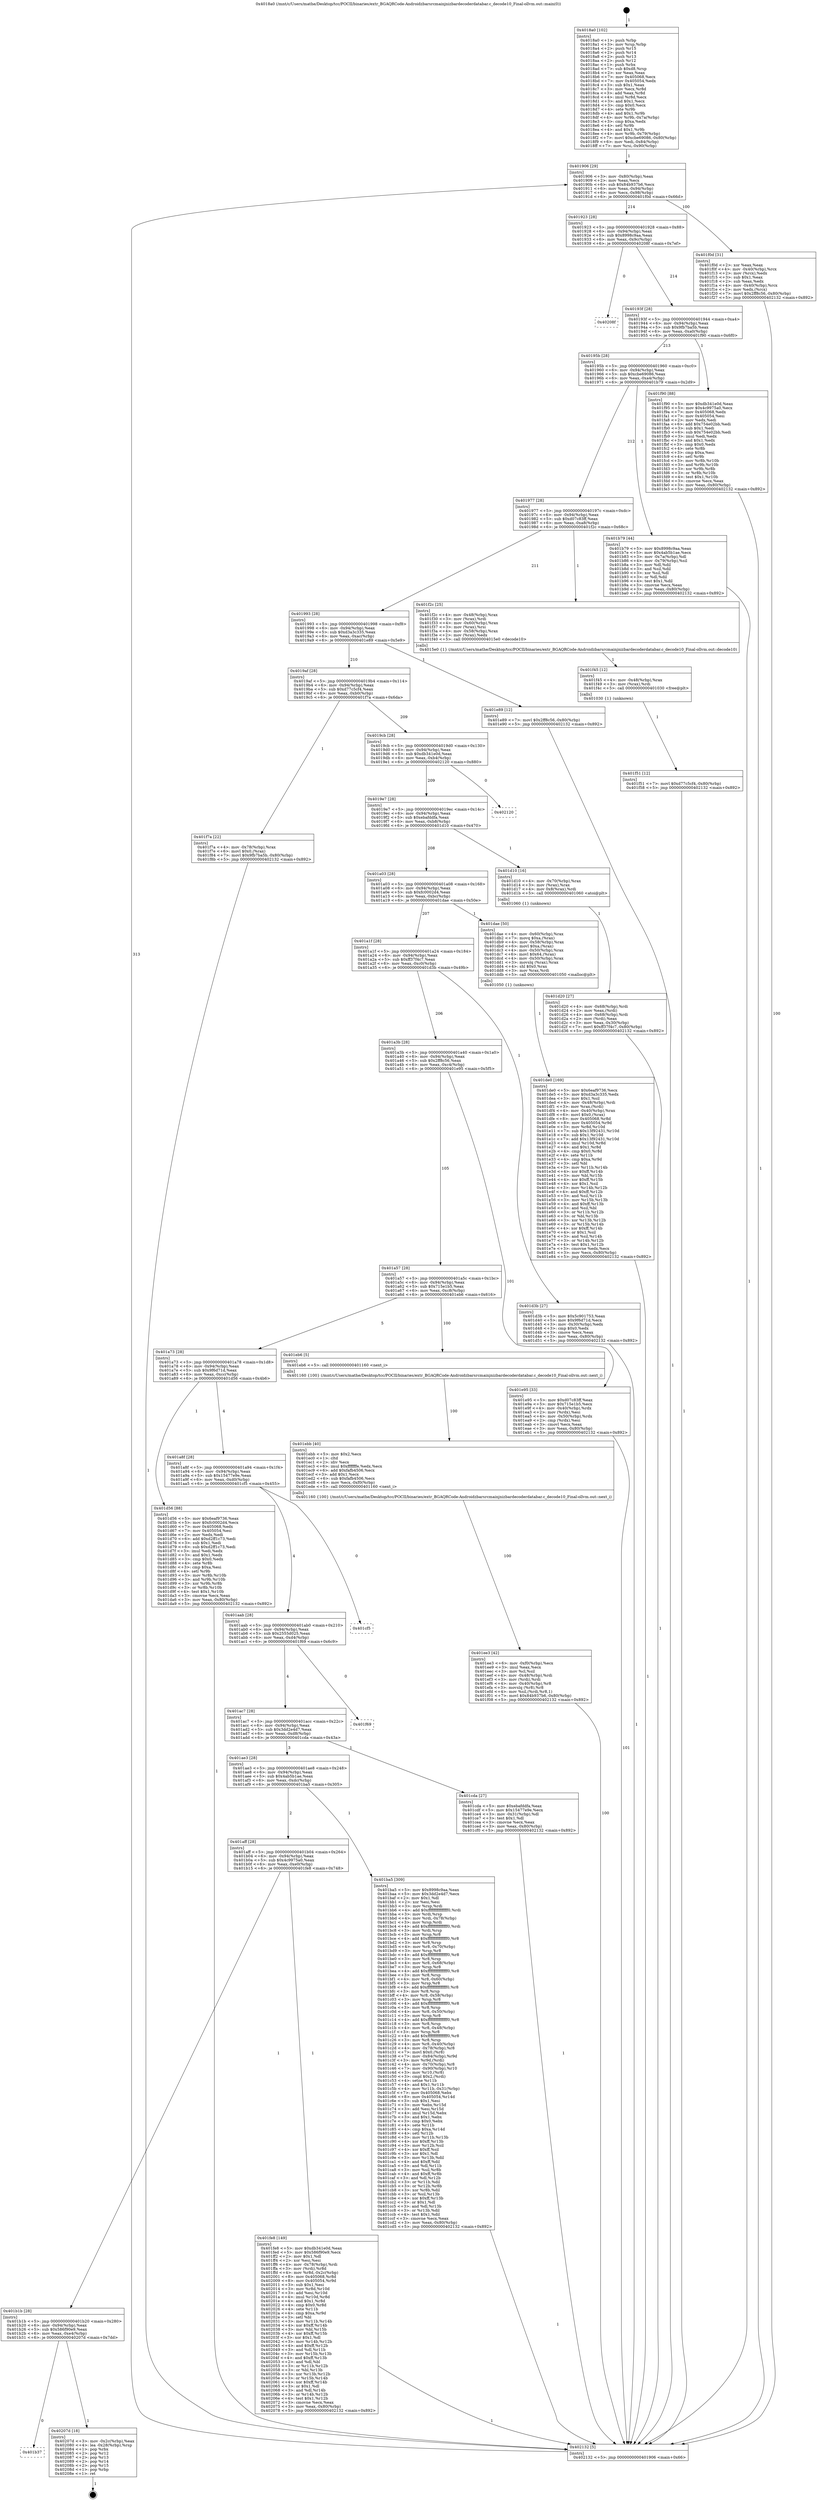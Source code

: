 digraph "0x4018a0" {
  label = "0x4018a0 (/mnt/c/Users/mathe/Desktop/tcc/POCII/binaries/extr_BGAQRCode-Androidzbarsrcmainjnizbardecoderdatabar.c_decode10_Final-ollvm.out::main(0))"
  labelloc = "t"
  node[shape=record]

  Entry [label="",width=0.3,height=0.3,shape=circle,fillcolor=black,style=filled]
  "0x401906" [label="{
     0x401906 [29]\l
     | [instrs]\l
     &nbsp;&nbsp;0x401906 \<+3\>: mov -0x80(%rbp),%eax\l
     &nbsp;&nbsp;0x401909 \<+2\>: mov %eax,%ecx\l
     &nbsp;&nbsp;0x40190b \<+6\>: sub $0x84b937b6,%ecx\l
     &nbsp;&nbsp;0x401911 \<+6\>: mov %eax,-0x94(%rbp)\l
     &nbsp;&nbsp;0x401917 \<+6\>: mov %ecx,-0x98(%rbp)\l
     &nbsp;&nbsp;0x40191d \<+6\>: je 0000000000401f0d \<main+0x66d\>\l
  }"]
  "0x401f0d" [label="{
     0x401f0d [31]\l
     | [instrs]\l
     &nbsp;&nbsp;0x401f0d \<+2\>: xor %eax,%eax\l
     &nbsp;&nbsp;0x401f0f \<+4\>: mov -0x40(%rbp),%rcx\l
     &nbsp;&nbsp;0x401f13 \<+2\>: mov (%rcx),%edx\l
     &nbsp;&nbsp;0x401f15 \<+3\>: sub $0x1,%eax\l
     &nbsp;&nbsp;0x401f18 \<+2\>: sub %eax,%edx\l
     &nbsp;&nbsp;0x401f1a \<+4\>: mov -0x40(%rbp),%rcx\l
     &nbsp;&nbsp;0x401f1e \<+2\>: mov %edx,(%rcx)\l
     &nbsp;&nbsp;0x401f20 \<+7\>: movl $0x2ff8c56,-0x80(%rbp)\l
     &nbsp;&nbsp;0x401f27 \<+5\>: jmp 0000000000402132 \<main+0x892\>\l
  }"]
  "0x401923" [label="{
     0x401923 [28]\l
     | [instrs]\l
     &nbsp;&nbsp;0x401923 \<+5\>: jmp 0000000000401928 \<main+0x88\>\l
     &nbsp;&nbsp;0x401928 \<+6\>: mov -0x94(%rbp),%eax\l
     &nbsp;&nbsp;0x40192e \<+5\>: sub $0x8998c9aa,%eax\l
     &nbsp;&nbsp;0x401933 \<+6\>: mov %eax,-0x9c(%rbp)\l
     &nbsp;&nbsp;0x401939 \<+6\>: je 000000000040208f \<main+0x7ef\>\l
  }"]
  Exit [label="",width=0.3,height=0.3,shape=circle,fillcolor=black,style=filled,peripheries=2]
  "0x40208f" [label="{
     0x40208f\l
  }", style=dashed]
  "0x40193f" [label="{
     0x40193f [28]\l
     | [instrs]\l
     &nbsp;&nbsp;0x40193f \<+5\>: jmp 0000000000401944 \<main+0xa4\>\l
     &nbsp;&nbsp;0x401944 \<+6\>: mov -0x94(%rbp),%eax\l
     &nbsp;&nbsp;0x40194a \<+5\>: sub $0x9fb7ba5b,%eax\l
     &nbsp;&nbsp;0x40194f \<+6\>: mov %eax,-0xa0(%rbp)\l
     &nbsp;&nbsp;0x401955 \<+6\>: je 0000000000401f90 \<main+0x6f0\>\l
  }"]
  "0x401b37" [label="{
     0x401b37\l
  }", style=dashed]
  "0x401f90" [label="{
     0x401f90 [88]\l
     | [instrs]\l
     &nbsp;&nbsp;0x401f90 \<+5\>: mov $0xdb341e0d,%eax\l
     &nbsp;&nbsp;0x401f95 \<+5\>: mov $0x4c9975a0,%ecx\l
     &nbsp;&nbsp;0x401f9a \<+7\>: mov 0x405068,%edx\l
     &nbsp;&nbsp;0x401fa1 \<+7\>: mov 0x405054,%esi\l
     &nbsp;&nbsp;0x401fa8 \<+2\>: mov %edx,%edi\l
     &nbsp;&nbsp;0x401faa \<+6\>: add $0x754e02bb,%edi\l
     &nbsp;&nbsp;0x401fb0 \<+3\>: sub $0x1,%edi\l
     &nbsp;&nbsp;0x401fb3 \<+6\>: sub $0x754e02bb,%edi\l
     &nbsp;&nbsp;0x401fb9 \<+3\>: imul %edi,%edx\l
     &nbsp;&nbsp;0x401fbc \<+3\>: and $0x1,%edx\l
     &nbsp;&nbsp;0x401fbf \<+3\>: cmp $0x0,%edx\l
     &nbsp;&nbsp;0x401fc2 \<+4\>: sete %r8b\l
     &nbsp;&nbsp;0x401fc6 \<+3\>: cmp $0xa,%esi\l
     &nbsp;&nbsp;0x401fc9 \<+4\>: setl %r9b\l
     &nbsp;&nbsp;0x401fcd \<+3\>: mov %r8b,%r10b\l
     &nbsp;&nbsp;0x401fd0 \<+3\>: and %r9b,%r10b\l
     &nbsp;&nbsp;0x401fd3 \<+3\>: xor %r9b,%r8b\l
     &nbsp;&nbsp;0x401fd6 \<+3\>: or %r8b,%r10b\l
     &nbsp;&nbsp;0x401fd9 \<+4\>: test $0x1,%r10b\l
     &nbsp;&nbsp;0x401fdd \<+3\>: cmovne %ecx,%eax\l
     &nbsp;&nbsp;0x401fe0 \<+3\>: mov %eax,-0x80(%rbp)\l
     &nbsp;&nbsp;0x401fe3 \<+5\>: jmp 0000000000402132 \<main+0x892\>\l
  }"]
  "0x40195b" [label="{
     0x40195b [28]\l
     | [instrs]\l
     &nbsp;&nbsp;0x40195b \<+5\>: jmp 0000000000401960 \<main+0xc0\>\l
     &nbsp;&nbsp;0x401960 \<+6\>: mov -0x94(%rbp),%eax\l
     &nbsp;&nbsp;0x401966 \<+5\>: sub $0xcbe69086,%eax\l
     &nbsp;&nbsp;0x40196b \<+6\>: mov %eax,-0xa4(%rbp)\l
     &nbsp;&nbsp;0x401971 \<+6\>: je 0000000000401b79 \<main+0x2d9\>\l
  }"]
  "0x40207d" [label="{
     0x40207d [18]\l
     | [instrs]\l
     &nbsp;&nbsp;0x40207d \<+3\>: mov -0x2c(%rbp),%eax\l
     &nbsp;&nbsp;0x402080 \<+4\>: lea -0x28(%rbp),%rsp\l
     &nbsp;&nbsp;0x402084 \<+1\>: pop %rbx\l
     &nbsp;&nbsp;0x402085 \<+2\>: pop %r12\l
     &nbsp;&nbsp;0x402087 \<+2\>: pop %r13\l
     &nbsp;&nbsp;0x402089 \<+2\>: pop %r14\l
     &nbsp;&nbsp;0x40208b \<+2\>: pop %r15\l
     &nbsp;&nbsp;0x40208d \<+1\>: pop %rbp\l
     &nbsp;&nbsp;0x40208e \<+1\>: ret\l
  }"]
  "0x401b79" [label="{
     0x401b79 [44]\l
     | [instrs]\l
     &nbsp;&nbsp;0x401b79 \<+5\>: mov $0x8998c9aa,%eax\l
     &nbsp;&nbsp;0x401b7e \<+5\>: mov $0x4ab5b1ae,%ecx\l
     &nbsp;&nbsp;0x401b83 \<+3\>: mov -0x7a(%rbp),%dl\l
     &nbsp;&nbsp;0x401b86 \<+4\>: mov -0x79(%rbp),%sil\l
     &nbsp;&nbsp;0x401b8a \<+3\>: mov %dl,%dil\l
     &nbsp;&nbsp;0x401b8d \<+3\>: and %sil,%dil\l
     &nbsp;&nbsp;0x401b90 \<+3\>: xor %sil,%dl\l
     &nbsp;&nbsp;0x401b93 \<+3\>: or %dl,%dil\l
     &nbsp;&nbsp;0x401b96 \<+4\>: test $0x1,%dil\l
     &nbsp;&nbsp;0x401b9a \<+3\>: cmovne %ecx,%eax\l
     &nbsp;&nbsp;0x401b9d \<+3\>: mov %eax,-0x80(%rbp)\l
     &nbsp;&nbsp;0x401ba0 \<+5\>: jmp 0000000000402132 \<main+0x892\>\l
  }"]
  "0x401977" [label="{
     0x401977 [28]\l
     | [instrs]\l
     &nbsp;&nbsp;0x401977 \<+5\>: jmp 000000000040197c \<main+0xdc\>\l
     &nbsp;&nbsp;0x40197c \<+6\>: mov -0x94(%rbp),%eax\l
     &nbsp;&nbsp;0x401982 \<+5\>: sub $0xd07c83ff,%eax\l
     &nbsp;&nbsp;0x401987 \<+6\>: mov %eax,-0xa8(%rbp)\l
     &nbsp;&nbsp;0x40198d \<+6\>: je 0000000000401f2c \<main+0x68c\>\l
  }"]
  "0x402132" [label="{
     0x402132 [5]\l
     | [instrs]\l
     &nbsp;&nbsp;0x402132 \<+5\>: jmp 0000000000401906 \<main+0x66\>\l
  }"]
  "0x4018a0" [label="{
     0x4018a0 [102]\l
     | [instrs]\l
     &nbsp;&nbsp;0x4018a0 \<+1\>: push %rbp\l
     &nbsp;&nbsp;0x4018a1 \<+3\>: mov %rsp,%rbp\l
     &nbsp;&nbsp;0x4018a4 \<+2\>: push %r15\l
     &nbsp;&nbsp;0x4018a6 \<+2\>: push %r14\l
     &nbsp;&nbsp;0x4018a8 \<+2\>: push %r13\l
     &nbsp;&nbsp;0x4018aa \<+2\>: push %r12\l
     &nbsp;&nbsp;0x4018ac \<+1\>: push %rbx\l
     &nbsp;&nbsp;0x4018ad \<+7\>: sub $0xd8,%rsp\l
     &nbsp;&nbsp;0x4018b4 \<+2\>: xor %eax,%eax\l
     &nbsp;&nbsp;0x4018b6 \<+7\>: mov 0x405068,%ecx\l
     &nbsp;&nbsp;0x4018bd \<+7\>: mov 0x405054,%edx\l
     &nbsp;&nbsp;0x4018c4 \<+3\>: sub $0x1,%eax\l
     &nbsp;&nbsp;0x4018c7 \<+3\>: mov %ecx,%r8d\l
     &nbsp;&nbsp;0x4018ca \<+3\>: add %eax,%r8d\l
     &nbsp;&nbsp;0x4018cd \<+4\>: imul %r8d,%ecx\l
     &nbsp;&nbsp;0x4018d1 \<+3\>: and $0x1,%ecx\l
     &nbsp;&nbsp;0x4018d4 \<+3\>: cmp $0x0,%ecx\l
     &nbsp;&nbsp;0x4018d7 \<+4\>: sete %r9b\l
     &nbsp;&nbsp;0x4018db \<+4\>: and $0x1,%r9b\l
     &nbsp;&nbsp;0x4018df \<+4\>: mov %r9b,-0x7a(%rbp)\l
     &nbsp;&nbsp;0x4018e3 \<+3\>: cmp $0xa,%edx\l
     &nbsp;&nbsp;0x4018e6 \<+4\>: setl %r9b\l
     &nbsp;&nbsp;0x4018ea \<+4\>: and $0x1,%r9b\l
     &nbsp;&nbsp;0x4018ee \<+4\>: mov %r9b,-0x79(%rbp)\l
     &nbsp;&nbsp;0x4018f2 \<+7\>: movl $0xcbe69086,-0x80(%rbp)\l
     &nbsp;&nbsp;0x4018f9 \<+6\>: mov %edi,-0x84(%rbp)\l
     &nbsp;&nbsp;0x4018ff \<+7\>: mov %rsi,-0x90(%rbp)\l
  }"]
  "0x401b1b" [label="{
     0x401b1b [28]\l
     | [instrs]\l
     &nbsp;&nbsp;0x401b1b \<+5\>: jmp 0000000000401b20 \<main+0x280\>\l
     &nbsp;&nbsp;0x401b20 \<+6\>: mov -0x94(%rbp),%eax\l
     &nbsp;&nbsp;0x401b26 \<+5\>: sub $0x586f90e9,%eax\l
     &nbsp;&nbsp;0x401b2b \<+6\>: mov %eax,-0xe4(%rbp)\l
     &nbsp;&nbsp;0x401b31 \<+6\>: je 000000000040207d \<main+0x7dd\>\l
  }"]
  "0x401f2c" [label="{
     0x401f2c [25]\l
     | [instrs]\l
     &nbsp;&nbsp;0x401f2c \<+4\>: mov -0x48(%rbp),%rax\l
     &nbsp;&nbsp;0x401f30 \<+3\>: mov (%rax),%rdi\l
     &nbsp;&nbsp;0x401f33 \<+4\>: mov -0x60(%rbp),%rax\l
     &nbsp;&nbsp;0x401f37 \<+3\>: mov (%rax),%rsi\l
     &nbsp;&nbsp;0x401f3a \<+4\>: mov -0x58(%rbp),%rax\l
     &nbsp;&nbsp;0x401f3e \<+2\>: mov (%rax),%edx\l
     &nbsp;&nbsp;0x401f40 \<+5\>: call 00000000004015e0 \<decode10\>\l
     | [calls]\l
     &nbsp;&nbsp;0x4015e0 \{1\} (/mnt/c/Users/mathe/Desktop/tcc/POCII/binaries/extr_BGAQRCode-Androidzbarsrcmainjnizbardecoderdatabar.c_decode10_Final-ollvm.out::decode10)\l
  }"]
  "0x401993" [label="{
     0x401993 [28]\l
     | [instrs]\l
     &nbsp;&nbsp;0x401993 \<+5\>: jmp 0000000000401998 \<main+0xf8\>\l
     &nbsp;&nbsp;0x401998 \<+6\>: mov -0x94(%rbp),%eax\l
     &nbsp;&nbsp;0x40199e \<+5\>: sub $0xd3a3c335,%eax\l
     &nbsp;&nbsp;0x4019a3 \<+6\>: mov %eax,-0xac(%rbp)\l
     &nbsp;&nbsp;0x4019a9 \<+6\>: je 0000000000401e89 \<main+0x5e9\>\l
  }"]
  "0x401fe8" [label="{
     0x401fe8 [149]\l
     | [instrs]\l
     &nbsp;&nbsp;0x401fe8 \<+5\>: mov $0xdb341e0d,%eax\l
     &nbsp;&nbsp;0x401fed \<+5\>: mov $0x586f90e9,%ecx\l
     &nbsp;&nbsp;0x401ff2 \<+2\>: mov $0x1,%dl\l
     &nbsp;&nbsp;0x401ff4 \<+2\>: xor %esi,%esi\l
     &nbsp;&nbsp;0x401ff6 \<+4\>: mov -0x78(%rbp),%rdi\l
     &nbsp;&nbsp;0x401ffa \<+3\>: mov (%rdi),%r8d\l
     &nbsp;&nbsp;0x401ffd \<+4\>: mov %r8d,-0x2c(%rbp)\l
     &nbsp;&nbsp;0x402001 \<+8\>: mov 0x405068,%r8d\l
     &nbsp;&nbsp;0x402009 \<+8\>: mov 0x405054,%r9d\l
     &nbsp;&nbsp;0x402011 \<+3\>: sub $0x1,%esi\l
     &nbsp;&nbsp;0x402014 \<+3\>: mov %r8d,%r10d\l
     &nbsp;&nbsp;0x402017 \<+3\>: add %esi,%r10d\l
     &nbsp;&nbsp;0x40201a \<+4\>: imul %r10d,%r8d\l
     &nbsp;&nbsp;0x40201e \<+4\>: and $0x1,%r8d\l
     &nbsp;&nbsp;0x402022 \<+4\>: cmp $0x0,%r8d\l
     &nbsp;&nbsp;0x402026 \<+4\>: sete %r11b\l
     &nbsp;&nbsp;0x40202a \<+4\>: cmp $0xa,%r9d\l
     &nbsp;&nbsp;0x40202e \<+3\>: setl %bl\l
     &nbsp;&nbsp;0x402031 \<+3\>: mov %r11b,%r14b\l
     &nbsp;&nbsp;0x402034 \<+4\>: xor $0xff,%r14b\l
     &nbsp;&nbsp;0x402038 \<+3\>: mov %bl,%r15b\l
     &nbsp;&nbsp;0x40203b \<+4\>: xor $0xff,%r15b\l
     &nbsp;&nbsp;0x40203f \<+3\>: xor $0x1,%dl\l
     &nbsp;&nbsp;0x402042 \<+3\>: mov %r14b,%r12b\l
     &nbsp;&nbsp;0x402045 \<+4\>: and $0xff,%r12b\l
     &nbsp;&nbsp;0x402049 \<+3\>: and %dl,%r11b\l
     &nbsp;&nbsp;0x40204c \<+3\>: mov %r15b,%r13b\l
     &nbsp;&nbsp;0x40204f \<+4\>: and $0xff,%r13b\l
     &nbsp;&nbsp;0x402053 \<+2\>: and %dl,%bl\l
     &nbsp;&nbsp;0x402055 \<+3\>: or %r11b,%r12b\l
     &nbsp;&nbsp;0x402058 \<+3\>: or %bl,%r13b\l
     &nbsp;&nbsp;0x40205b \<+3\>: xor %r13b,%r12b\l
     &nbsp;&nbsp;0x40205e \<+3\>: or %r15b,%r14b\l
     &nbsp;&nbsp;0x402061 \<+4\>: xor $0xff,%r14b\l
     &nbsp;&nbsp;0x402065 \<+3\>: or $0x1,%dl\l
     &nbsp;&nbsp;0x402068 \<+3\>: and %dl,%r14b\l
     &nbsp;&nbsp;0x40206b \<+3\>: or %r14b,%r12b\l
     &nbsp;&nbsp;0x40206e \<+4\>: test $0x1,%r12b\l
     &nbsp;&nbsp;0x402072 \<+3\>: cmovne %ecx,%eax\l
     &nbsp;&nbsp;0x402075 \<+3\>: mov %eax,-0x80(%rbp)\l
     &nbsp;&nbsp;0x402078 \<+5\>: jmp 0000000000402132 \<main+0x892\>\l
  }"]
  "0x401e89" [label="{
     0x401e89 [12]\l
     | [instrs]\l
     &nbsp;&nbsp;0x401e89 \<+7\>: movl $0x2ff8c56,-0x80(%rbp)\l
     &nbsp;&nbsp;0x401e90 \<+5\>: jmp 0000000000402132 \<main+0x892\>\l
  }"]
  "0x4019af" [label="{
     0x4019af [28]\l
     | [instrs]\l
     &nbsp;&nbsp;0x4019af \<+5\>: jmp 00000000004019b4 \<main+0x114\>\l
     &nbsp;&nbsp;0x4019b4 \<+6\>: mov -0x94(%rbp),%eax\l
     &nbsp;&nbsp;0x4019ba \<+5\>: sub $0xd77c5cf4,%eax\l
     &nbsp;&nbsp;0x4019bf \<+6\>: mov %eax,-0xb0(%rbp)\l
     &nbsp;&nbsp;0x4019c5 \<+6\>: je 0000000000401f7a \<main+0x6da\>\l
  }"]
  "0x401f51" [label="{
     0x401f51 [12]\l
     | [instrs]\l
     &nbsp;&nbsp;0x401f51 \<+7\>: movl $0xd77c5cf4,-0x80(%rbp)\l
     &nbsp;&nbsp;0x401f58 \<+5\>: jmp 0000000000402132 \<main+0x892\>\l
  }"]
  "0x401f7a" [label="{
     0x401f7a [22]\l
     | [instrs]\l
     &nbsp;&nbsp;0x401f7a \<+4\>: mov -0x78(%rbp),%rax\l
     &nbsp;&nbsp;0x401f7e \<+6\>: movl $0x0,(%rax)\l
     &nbsp;&nbsp;0x401f84 \<+7\>: movl $0x9fb7ba5b,-0x80(%rbp)\l
     &nbsp;&nbsp;0x401f8b \<+5\>: jmp 0000000000402132 \<main+0x892\>\l
  }"]
  "0x4019cb" [label="{
     0x4019cb [28]\l
     | [instrs]\l
     &nbsp;&nbsp;0x4019cb \<+5\>: jmp 00000000004019d0 \<main+0x130\>\l
     &nbsp;&nbsp;0x4019d0 \<+6\>: mov -0x94(%rbp),%eax\l
     &nbsp;&nbsp;0x4019d6 \<+5\>: sub $0xdb341e0d,%eax\l
     &nbsp;&nbsp;0x4019db \<+6\>: mov %eax,-0xb4(%rbp)\l
     &nbsp;&nbsp;0x4019e1 \<+6\>: je 0000000000402120 \<main+0x880\>\l
  }"]
  "0x401f45" [label="{
     0x401f45 [12]\l
     | [instrs]\l
     &nbsp;&nbsp;0x401f45 \<+4\>: mov -0x48(%rbp),%rax\l
     &nbsp;&nbsp;0x401f49 \<+3\>: mov (%rax),%rdi\l
     &nbsp;&nbsp;0x401f4c \<+5\>: call 0000000000401030 \<free@plt\>\l
     | [calls]\l
     &nbsp;&nbsp;0x401030 \{1\} (unknown)\l
  }"]
  "0x402120" [label="{
     0x402120\l
  }", style=dashed]
  "0x4019e7" [label="{
     0x4019e7 [28]\l
     | [instrs]\l
     &nbsp;&nbsp;0x4019e7 \<+5\>: jmp 00000000004019ec \<main+0x14c\>\l
     &nbsp;&nbsp;0x4019ec \<+6\>: mov -0x94(%rbp),%eax\l
     &nbsp;&nbsp;0x4019f2 \<+5\>: sub $0xebafddfa,%eax\l
     &nbsp;&nbsp;0x4019f7 \<+6\>: mov %eax,-0xb8(%rbp)\l
     &nbsp;&nbsp;0x4019fd \<+6\>: je 0000000000401d10 \<main+0x470\>\l
  }"]
  "0x401ee3" [label="{
     0x401ee3 [42]\l
     | [instrs]\l
     &nbsp;&nbsp;0x401ee3 \<+6\>: mov -0xf0(%rbp),%ecx\l
     &nbsp;&nbsp;0x401ee9 \<+3\>: imul %eax,%ecx\l
     &nbsp;&nbsp;0x401eec \<+3\>: mov %cl,%sil\l
     &nbsp;&nbsp;0x401eef \<+4\>: mov -0x48(%rbp),%rdi\l
     &nbsp;&nbsp;0x401ef3 \<+3\>: mov (%rdi),%rdi\l
     &nbsp;&nbsp;0x401ef6 \<+4\>: mov -0x40(%rbp),%r8\l
     &nbsp;&nbsp;0x401efa \<+3\>: movslq (%r8),%r8\l
     &nbsp;&nbsp;0x401efd \<+4\>: mov %sil,(%rdi,%r8,1)\l
     &nbsp;&nbsp;0x401f01 \<+7\>: movl $0x84b937b6,-0x80(%rbp)\l
     &nbsp;&nbsp;0x401f08 \<+5\>: jmp 0000000000402132 \<main+0x892\>\l
  }"]
  "0x401d10" [label="{
     0x401d10 [16]\l
     | [instrs]\l
     &nbsp;&nbsp;0x401d10 \<+4\>: mov -0x70(%rbp),%rax\l
     &nbsp;&nbsp;0x401d14 \<+3\>: mov (%rax),%rax\l
     &nbsp;&nbsp;0x401d17 \<+4\>: mov 0x8(%rax),%rdi\l
     &nbsp;&nbsp;0x401d1b \<+5\>: call 0000000000401060 \<atoi@plt\>\l
     | [calls]\l
     &nbsp;&nbsp;0x401060 \{1\} (unknown)\l
  }"]
  "0x401a03" [label="{
     0x401a03 [28]\l
     | [instrs]\l
     &nbsp;&nbsp;0x401a03 \<+5\>: jmp 0000000000401a08 \<main+0x168\>\l
     &nbsp;&nbsp;0x401a08 \<+6\>: mov -0x94(%rbp),%eax\l
     &nbsp;&nbsp;0x401a0e \<+5\>: sub $0xfc0002d4,%eax\l
     &nbsp;&nbsp;0x401a13 \<+6\>: mov %eax,-0xbc(%rbp)\l
     &nbsp;&nbsp;0x401a19 \<+6\>: je 0000000000401dae \<main+0x50e\>\l
  }"]
  "0x401ebb" [label="{
     0x401ebb [40]\l
     | [instrs]\l
     &nbsp;&nbsp;0x401ebb \<+5\>: mov $0x2,%ecx\l
     &nbsp;&nbsp;0x401ec0 \<+1\>: cltd\l
     &nbsp;&nbsp;0x401ec1 \<+2\>: idiv %ecx\l
     &nbsp;&nbsp;0x401ec3 \<+6\>: imul $0xfffffffe,%edx,%ecx\l
     &nbsp;&nbsp;0x401ec9 \<+6\>: add $0xfafb4506,%ecx\l
     &nbsp;&nbsp;0x401ecf \<+3\>: add $0x1,%ecx\l
     &nbsp;&nbsp;0x401ed2 \<+6\>: sub $0xfafb4506,%ecx\l
     &nbsp;&nbsp;0x401ed8 \<+6\>: mov %ecx,-0xf0(%rbp)\l
     &nbsp;&nbsp;0x401ede \<+5\>: call 0000000000401160 \<next_i\>\l
     | [calls]\l
     &nbsp;&nbsp;0x401160 \{100\} (/mnt/c/Users/mathe/Desktop/tcc/POCII/binaries/extr_BGAQRCode-Androidzbarsrcmainjnizbardecoderdatabar.c_decode10_Final-ollvm.out::next_i)\l
  }"]
  "0x401dae" [label="{
     0x401dae [50]\l
     | [instrs]\l
     &nbsp;&nbsp;0x401dae \<+4\>: mov -0x60(%rbp),%rax\l
     &nbsp;&nbsp;0x401db2 \<+7\>: movq $0xa,(%rax)\l
     &nbsp;&nbsp;0x401db9 \<+4\>: mov -0x58(%rbp),%rax\l
     &nbsp;&nbsp;0x401dbd \<+6\>: movl $0xa,(%rax)\l
     &nbsp;&nbsp;0x401dc3 \<+4\>: mov -0x50(%rbp),%rax\l
     &nbsp;&nbsp;0x401dc7 \<+6\>: movl $0x64,(%rax)\l
     &nbsp;&nbsp;0x401dcd \<+4\>: mov -0x50(%rbp),%rax\l
     &nbsp;&nbsp;0x401dd1 \<+3\>: movslq (%rax),%rax\l
     &nbsp;&nbsp;0x401dd4 \<+4\>: shl $0x0,%rax\l
     &nbsp;&nbsp;0x401dd8 \<+3\>: mov %rax,%rdi\l
     &nbsp;&nbsp;0x401ddb \<+5\>: call 0000000000401050 \<malloc@plt\>\l
     | [calls]\l
     &nbsp;&nbsp;0x401050 \{1\} (unknown)\l
  }"]
  "0x401a1f" [label="{
     0x401a1f [28]\l
     | [instrs]\l
     &nbsp;&nbsp;0x401a1f \<+5\>: jmp 0000000000401a24 \<main+0x184\>\l
     &nbsp;&nbsp;0x401a24 \<+6\>: mov -0x94(%rbp),%eax\l
     &nbsp;&nbsp;0x401a2a \<+5\>: sub $0xff37f4c7,%eax\l
     &nbsp;&nbsp;0x401a2f \<+6\>: mov %eax,-0xc0(%rbp)\l
     &nbsp;&nbsp;0x401a35 \<+6\>: je 0000000000401d3b \<main+0x49b\>\l
  }"]
  "0x401de0" [label="{
     0x401de0 [169]\l
     | [instrs]\l
     &nbsp;&nbsp;0x401de0 \<+5\>: mov $0x6eaf9736,%ecx\l
     &nbsp;&nbsp;0x401de5 \<+5\>: mov $0xd3a3c335,%edx\l
     &nbsp;&nbsp;0x401dea \<+3\>: mov $0x1,%sil\l
     &nbsp;&nbsp;0x401ded \<+4\>: mov -0x48(%rbp),%rdi\l
     &nbsp;&nbsp;0x401df1 \<+3\>: mov %rax,(%rdi)\l
     &nbsp;&nbsp;0x401df4 \<+4\>: mov -0x40(%rbp),%rax\l
     &nbsp;&nbsp;0x401df8 \<+6\>: movl $0x0,(%rax)\l
     &nbsp;&nbsp;0x401dfe \<+8\>: mov 0x405068,%r8d\l
     &nbsp;&nbsp;0x401e06 \<+8\>: mov 0x405054,%r9d\l
     &nbsp;&nbsp;0x401e0e \<+3\>: mov %r8d,%r10d\l
     &nbsp;&nbsp;0x401e11 \<+7\>: sub $0x13f92431,%r10d\l
     &nbsp;&nbsp;0x401e18 \<+4\>: sub $0x1,%r10d\l
     &nbsp;&nbsp;0x401e1c \<+7\>: add $0x13f92431,%r10d\l
     &nbsp;&nbsp;0x401e23 \<+4\>: imul %r10d,%r8d\l
     &nbsp;&nbsp;0x401e27 \<+4\>: and $0x1,%r8d\l
     &nbsp;&nbsp;0x401e2b \<+4\>: cmp $0x0,%r8d\l
     &nbsp;&nbsp;0x401e2f \<+4\>: sete %r11b\l
     &nbsp;&nbsp;0x401e33 \<+4\>: cmp $0xa,%r9d\l
     &nbsp;&nbsp;0x401e37 \<+3\>: setl %bl\l
     &nbsp;&nbsp;0x401e3a \<+3\>: mov %r11b,%r14b\l
     &nbsp;&nbsp;0x401e3d \<+4\>: xor $0xff,%r14b\l
     &nbsp;&nbsp;0x401e41 \<+3\>: mov %bl,%r15b\l
     &nbsp;&nbsp;0x401e44 \<+4\>: xor $0xff,%r15b\l
     &nbsp;&nbsp;0x401e48 \<+4\>: xor $0x1,%sil\l
     &nbsp;&nbsp;0x401e4c \<+3\>: mov %r14b,%r12b\l
     &nbsp;&nbsp;0x401e4f \<+4\>: and $0xff,%r12b\l
     &nbsp;&nbsp;0x401e53 \<+3\>: and %sil,%r11b\l
     &nbsp;&nbsp;0x401e56 \<+3\>: mov %r15b,%r13b\l
     &nbsp;&nbsp;0x401e59 \<+4\>: and $0xff,%r13b\l
     &nbsp;&nbsp;0x401e5d \<+3\>: and %sil,%bl\l
     &nbsp;&nbsp;0x401e60 \<+3\>: or %r11b,%r12b\l
     &nbsp;&nbsp;0x401e63 \<+3\>: or %bl,%r13b\l
     &nbsp;&nbsp;0x401e66 \<+3\>: xor %r13b,%r12b\l
     &nbsp;&nbsp;0x401e69 \<+3\>: or %r15b,%r14b\l
     &nbsp;&nbsp;0x401e6c \<+4\>: xor $0xff,%r14b\l
     &nbsp;&nbsp;0x401e70 \<+4\>: or $0x1,%sil\l
     &nbsp;&nbsp;0x401e74 \<+3\>: and %sil,%r14b\l
     &nbsp;&nbsp;0x401e77 \<+3\>: or %r14b,%r12b\l
     &nbsp;&nbsp;0x401e7a \<+4\>: test $0x1,%r12b\l
     &nbsp;&nbsp;0x401e7e \<+3\>: cmovne %edx,%ecx\l
     &nbsp;&nbsp;0x401e81 \<+3\>: mov %ecx,-0x80(%rbp)\l
     &nbsp;&nbsp;0x401e84 \<+5\>: jmp 0000000000402132 \<main+0x892\>\l
  }"]
  "0x401d3b" [label="{
     0x401d3b [27]\l
     | [instrs]\l
     &nbsp;&nbsp;0x401d3b \<+5\>: mov $0x5c901753,%eax\l
     &nbsp;&nbsp;0x401d40 \<+5\>: mov $0x9f6d71d,%ecx\l
     &nbsp;&nbsp;0x401d45 \<+3\>: mov -0x30(%rbp),%edx\l
     &nbsp;&nbsp;0x401d48 \<+3\>: cmp $0x0,%edx\l
     &nbsp;&nbsp;0x401d4b \<+3\>: cmove %ecx,%eax\l
     &nbsp;&nbsp;0x401d4e \<+3\>: mov %eax,-0x80(%rbp)\l
     &nbsp;&nbsp;0x401d51 \<+5\>: jmp 0000000000402132 \<main+0x892\>\l
  }"]
  "0x401a3b" [label="{
     0x401a3b [28]\l
     | [instrs]\l
     &nbsp;&nbsp;0x401a3b \<+5\>: jmp 0000000000401a40 \<main+0x1a0\>\l
     &nbsp;&nbsp;0x401a40 \<+6\>: mov -0x94(%rbp),%eax\l
     &nbsp;&nbsp;0x401a46 \<+5\>: sub $0x2ff8c56,%eax\l
     &nbsp;&nbsp;0x401a4b \<+6\>: mov %eax,-0xc4(%rbp)\l
     &nbsp;&nbsp;0x401a51 \<+6\>: je 0000000000401e95 \<main+0x5f5\>\l
  }"]
  "0x401d20" [label="{
     0x401d20 [27]\l
     | [instrs]\l
     &nbsp;&nbsp;0x401d20 \<+4\>: mov -0x68(%rbp),%rdi\l
     &nbsp;&nbsp;0x401d24 \<+2\>: mov %eax,(%rdi)\l
     &nbsp;&nbsp;0x401d26 \<+4\>: mov -0x68(%rbp),%rdi\l
     &nbsp;&nbsp;0x401d2a \<+2\>: mov (%rdi),%eax\l
     &nbsp;&nbsp;0x401d2c \<+3\>: mov %eax,-0x30(%rbp)\l
     &nbsp;&nbsp;0x401d2f \<+7\>: movl $0xff37f4c7,-0x80(%rbp)\l
     &nbsp;&nbsp;0x401d36 \<+5\>: jmp 0000000000402132 \<main+0x892\>\l
  }"]
  "0x401e95" [label="{
     0x401e95 [33]\l
     | [instrs]\l
     &nbsp;&nbsp;0x401e95 \<+5\>: mov $0xd07c83ff,%eax\l
     &nbsp;&nbsp;0x401e9a \<+5\>: mov $0x715e1b5,%ecx\l
     &nbsp;&nbsp;0x401e9f \<+4\>: mov -0x40(%rbp),%rdx\l
     &nbsp;&nbsp;0x401ea3 \<+2\>: mov (%rdx),%esi\l
     &nbsp;&nbsp;0x401ea5 \<+4\>: mov -0x50(%rbp),%rdx\l
     &nbsp;&nbsp;0x401ea9 \<+2\>: cmp (%rdx),%esi\l
     &nbsp;&nbsp;0x401eab \<+3\>: cmovl %ecx,%eax\l
     &nbsp;&nbsp;0x401eae \<+3\>: mov %eax,-0x80(%rbp)\l
     &nbsp;&nbsp;0x401eb1 \<+5\>: jmp 0000000000402132 \<main+0x892\>\l
  }"]
  "0x401a57" [label="{
     0x401a57 [28]\l
     | [instrs]\l
     &nbsp;&nbsp;0x401a57 \<+5\>: jmp 0000000000401a5c \<main+0x1bc\>\l
     &nbsp;&nbsp;0x401a5c \<+6\>: mov -0x94(%rbp),%eax\l
     &nbsp;&nbsp;0x401a62 \<+5\>: sub $0x715e1b5,%eax\l
     &nbsp;&nbsp;0x401a67 \<+6\>: mov %eax,-0xc8(%rbp)\l
     &nbsp;&nbsp;0x401a6d \<+6\>: je 0000000000401eb6 \<main+0x616\>\l
  }"]
  "0x401aff" [label="{
     0x401aff [28]\l
     | [instrs]\l
     &nbsp;&nbsp;0x401aff \<+5\>: jmp 0000000000401b04 \<main+0x264\>\l
     &nbsp;&nbsp;0x401b04 \<+6\>: mov -0x94(%rbp),%eax\l
     &nbsp;&nbsp;0x401b0a \<+5\>: sub $0x4c9975a0,%eax\l
     &nbsp;&nbsp;0x401b0f \<+6\>: mov %eax,-0xe0(%rbp)\l
     &nbsp;&nbsp;0x401b15 \<+6\>: je 0000000000401fe8 \<main+0x748\>\l
  }"]
  "0x401eb6" [label="{
     0x401eb6 [5]\l
     | [instrs]\l
     &nbsp;&nbsp;0x401eb6 \<+5\>: call 0000000000401160 \<next_i\>\l
     | [calls]\l
     &nbsp;&nbsp;0x401160 \{100\} (/mnt/c/Users/mathe/Desktop/tcc/POCII/binaries/extr_BGAQRCode-Androidzbarsrcmainjnizbardecoderdatabar.c_decode10_Final-ollvm.out::next_i)\l
  }"]
  "0x401a73" [label="{
     0x401a73 [28]\l
     | [instrs]\l
     &nbsp;&nbsp;0x401a73 \<+5\>: jmp 0000000000401a78 \<main+0x1d8\>\l
     &nbsp;&nbsp;0x401a78 \<+6\>: mov -0x94(%rbp),%eax\l
     &nbsp;&nbsp;0x401a7e \<+5\>: sub $0x9f6d71d,%eax\l
     &nbsp;&nbsp;0x401a83 \<+6\>: mov %eax,-0xcc(%rbp)\l
     &nbsp;&nbsp;0x401a89 \<+6\>: je 0000000000401d56 \<main+0x4b6\>\l
  }"]
  "0x401ba5" [label="{
     0x401ba5 [309]\l
     | [instrs]\l
     &nbsp;&nbsp;0x401ba5 \<+5\>: mov $0x8998c9aa,%eax\l
     &nbsp;&nbsp;0x401baa \<+5\>: mov $0x3dd2e4d7,%ecx\l
     &nbsp;&nbsp;0x401baf \<+2\>: mov $0x1,%dl\l
     &nbsp;&nbsp;0x401bb1 \<+2\>: xor %esi,%esi\l
     &nbsp;&nbsp;0x401bb3 \<+3\>: mov %rsp,%rdi\l
     &nbsp;&nbsp;0x401bb6 \<+4\>: add $0xfffffffffffffff0,%rdi\l
     &nbsp;&nbsp;0x401bba \<+3\>: mov %rdi,%rsp\l
     &nbsp;&nbsp;0x401bbd \<+4\>: mov %rdi,-0x78(%rbp)\l
     &nbsp;&nbsp;0x401bc1 \<+3\>: mov %rsp,%rdi\l
     &nbsp;&nbsp;0x401bc4 \<+4\>: add $0xfffffffffffffff0,%rdi\l
     &nbsp;&nbsp;0x401bc8 \<+3\>: mov %rdi,%rsp\l
     &nbsp;&nbsp;0x401bcb \<+3\>: mov %rsp,%r8\l
     &nbsp;&nbsp;0x401bce \<+4\>: add $0xfffffffffffffff0,%r8\l
     &nbsp;&nbsp;0x401bd2 \<+3\>: mov %r8,%rsp\l
     &nbsp;&nbsp;0x401bd5 \<+4\>: mov %r8,-0x70(%rbp)\l
     &nbsp;&nbsp;0x401bd9 \<+3\>: mov %rsp,%r8\l
     &nbsp;&nbsp;0x401bdc \<+4\>: add $0xfffffffffffffff0,%r8\l
     &nbsp;&nbsp;0x401be0 \<+3\>: mov %r8,%rsp\l
     &nbsp;&nbsp;0x401be3 \<+4\>: mov %r8,-0x68(%rbp)\l
     &nbsp;&nbsp;0x401be7 \<+3\>: mov %rsp,%r8\l
     &nbsp;&nbsp;0x401bea \<+4\>: add $0xfffffffffffffff0,%r8\l
     &nbsp;&nbsp;0x401bee \<+3\>: mov %r8,%rsp\l
     &nbsp;&nbsp;0x401bf1 \<+4\>: mov %r8,-0x60(%rbp)\l
     &nbsp;&nbsp;0x401bf5 \<+3\>: mov %rsp,%r8\l
     &nbsp;&nbsp;0x401bf8 \<+4\>: add $0xfffffffffffffff0,%r8\l
     &nbsp;&nbsp;0x401bfc \<+3\>: mov %r8,%rsp\l
     &nbsp;&nbsp;0x401bff \<+4\>: mov %r8,-0x58(%rbp)\l
     &nbsp;&nbsp;0x401c03 \<+3\>: mov %rsp,%r8\l
     &nbsp;&nbsp;0x401c06 \<+4\>: add $0xfffffffffffffff0,%r8\l
     &nbsp;&nbsp;0x401c0a \<+3\>: mov %r8,%rsp\l
     &nbsp;&nbsp;0x401c0d \<+4\>: mov %r8,-0x50(%rbp)\l
     &nbsp;&nbsp;0x401c11 \<+3\>: mov %rsp,%r8\l
     &nbsp;&nbsp;0x401c14 \<+4\>: add $0xfffffffffffffff0,%r8\l
     &nbsp;&nbsp;0x401c18 \<+3\>: mov %r8,%rsp\l
     &nbsp;&nbsp;0x401c1b \<+4\>: mov %r8,-0x48(%rbp)\l
     &nbsp;&nbsp;0x401c1f \<+3\>: mov %rsp,%r8\l
     &nbsp;&nbsp;0x401c22 \<+4\>: add $0xfffffffffffffff0,%r8\l
     &nbsp;&nbsp;0x401c26 \<+3\>: mov %r8,%rsp\l
     &nbsp;&nbsp;0x401c29 \<+4\>: mov %r8,-0x40(%rbp)\l
     &nbsp;&nbsp;0x401c2d \<+4\>: mov -0x78(%rbp),%r8\l
     &nbsp;&nbsp;0x401c31 \<+7\>: movl $0x0,(%r8)\l
     &nbsp;&nbsp;0x401c38 \<+7\>: mov -0x84(%rbp),%r9d\l
     &nbsp;&nbsp;0x401c3f \<+3\>: mov %r9d,(%rdi)\l
     &nbsp;&nbsp;0x401c42 \<+4\>: mov -0x70(%rbp),%r8\l
     &nbsp;&nbsp;0x401c46 \<+7\>: mov -0x90(%rbp),%r10\l
     &nbsp;&nbsp;0x401c4d \<+3\>: mov %r10,(%r8)\l
     &nbsp;&nbsp;0x401c50 \<+3\>: cmpl $0x2,(%rdi)\l
     &nbsp;&nbsp;0x401c53 \<+4\>: setne %r11b\l
     &nbsp;&nbsp;0x401c57 \<+4\>: and $0x1,%r11b\l
     &nbsp;&nbsp;0x401c5b \<+4\>: mov %r11b,-0x31(%rbp)\l
     &nbsp;&nbsp;0x401c5f \<+7\>: mov 0x405068,%ebx\l
     &nbsp;&nbsp;0x401c66 \<+8\>: mov 0x405054,%r14d\l
     &nbsp;&nbsp;0x401c6e \<+3\>: sub $0x1,%esi\l
     &nbsp;&nbsp;0x401c71 \<+3\>: mov %ebx,%r15d\l
     &nbsp;&nbsp;0x401c74 \<+3\>: add %esi,%r15d\l
     &nbsp;&nbsp;0x401c77 \<+4\>: imul %r15d,%ebx\l
     &nbsp;&nbsp;0x401c7b \<+3\>: and $0x1,%ebx\l
     &nbsp;&nbsp;0x401c7e \<+3\>: cmp $0x0,%ebx\l
     &nbsp;&nbsp;0x401c81 \<+4\>: sete %r11b\l
     &nbsp;&nbsp;0x401c85 \<+4\>: cmp $0xa,%r14d\l
     &nbsp;&nbsp;0x401c89 \<+4\>: setl %r12b\l
     &nbsp;&nbsp;0x401c8d \<+3\>: mov %r11b,%r13b\l
     &nbsp;&nbsp;0x401c90 \<+4\>: xor $0xff,%r13b\l
     &nbsp;&nbsp;0x401c94 \<+3\>: mov %r12b,%sil\l
     &nbsp;&nbsp;0x401c97 \<+4\>: xor $0xff,%sil\l
     &nbsp;&nbsp;0x401c9b \<+3\>: xor $0x1,%dl\l
     &nbsp;&nbsp;0x401c9e \<+3\>: mov %r13b,%dil\l
     &nbsp;&nbsp;0x401ca1 \<+4\>: and $0xff,%dil\l
     &nbsp;&nbsp;0x401ca5 \<+3\>: and %dl,%r11b\l
     &nbsp;&nbsp;0x401ca8 \<+3\>: mov %sil,%r8b\l
     &nbsp;&nbsp;0x401cab \<+4\>: and $0xff,%r8b\l
     &nbsp;&nbsp;0x401caf \<+3\>: and %dl,%r12b\l
     &nbsp;&nbsp;0x401cb2 \<+3\>: or %r11b,%dil\l
     &nbsp;&nbsp;0x401cb5 \<+3\>: or %r12b,%r8b\l
     &nbsp;&nbsp;0x401cb8 \<+3\>: xor %r8b,%dil\l
     &nbsp;&nbsp;0x401cbb \<+3\>: or %sil,%r13b\l
     &nbsp;&nbsp;0x401cbe \<+4\>: xor $0xff,%r13b\l
     &nbsp;&nbsp;0x401cc2 \<+3\>: or $0x1,%dl\l
     &nbsp;&nbsp;0x401cc5 \<+3\>: and %dl,%r13b\l
     &nbsp;&nbsp;0x401cc8 \<+3\>: or %r13b,%dil\l
     &nbsp;&nbsp;0x401ccb \<+4\>: test $0x1,%dil\l
     &nbsp;&nbsp;0x401ccf \<+3\>: cmovne %ecx,%eax\l
     &nbsp;&nbsp;0x401cd2 \<+3\>: mov %eax,-0x80(%rbp)\l
     &nbsp;&nbsp;0x401cd5 \<+5\>: jmp 0000000000402132 \<main+0x892\>\l
  }"]
  "0x401d56" [label="{
     0x401d56 [88]\l
     | [instrs]\l
     &nbsp;&nbsp;0x401d56 \<+5\>: mov $0x6eaf9736,%eax\l
     &nbsp;&nbsp;0x401d5b \<+5\>: mov $0xfc0002d4,%ecx\l
     &nbsp;&nbsp;0x401d60 \<+7\>: mov 0x405068,%edx\l
     &nbsp;&nbsp;0x401d67 \<+7\>: mov 0x405054,%esi\l
     &nbsp;&nbsp;0x401d6e \<+2\>: mov %edx,%edi\l
     &nbsp;&nbsp;0x401d70 \<+6\>: add $0xd2ff1c73,%edi\l
     &nbsp;&nbsp;0x401d76 \<+3\>: sub $0x1,%edi\l
     &nbsp;&nbsp;0x401d79 \<+6\>: sub $0xd2ff1c73,%edi\l
     &nbsp;&nbsp;0x401d7f \<+3\>: imul %edi,%edx\l
     &nbsp;&nbsp;0x401d82 \<+3\>: and $0x1,%edx\l
     &nbsp;&nbsp;0x401d85 \<+3\>: cmp $0x0,%edx\l
     &nbsp;&nbsp;0x401d88 \<+4\>: sete %r8b\l
     &nbsp;&nbsp;0x401d8c \<+3\>: cmp $0xa,%esi\l
     &nbsp;&nbsp;0x401d8f \<+4\>: setl %r9b\l
     &nbsp;&nbsp;0x401d93 \<+3\>: mov %r8b,%r10b\l
     &nbsp;&nbsp;0x401d96 \<+3\>: and %r9b,%r10b\l
     &nbsp;&nbsp;0x401d99 \<+3\>: xor %r9b,%r8b\l
     &nbsp;&nbsp;0x401d9c \<+3\>: or %r8b,%r10b\l
     &nbsp;&nbsp;0x401d9f \<+4\>: test $0x1,%r10b\l
     &nbsp;&nbsp;0x401da3 \<+3\>: cmovne %ecx,%eax\l
     &nbsp;&nbsp;0x401da6 \<+3\>: mov %eax,-0x80(%rbp)\l
     &nbsp;&nbsp;0x401da9 \<+5\>: jmp 0000000000402132 \<main+0x892\>\l
  }"]
  "0x401a8f" [label="{
     0x401a8f [28]\l
     | [instrs]\l
     &nbsp;&nbsp;0x401a8f \<+5\>: jmp 0000000000401a94 \<main+0x1f4\>\l
     &nbsp;&nbsp;0x401a94 \<+6\>: mov -0x94(%rbp),%eax\l
     &nbsp;&nbsp;0x401a9a \<+5\>: sub $0x15477e9e,%eax\l
     &nbsp;&nbsp;0x401a9f \<+6\>: mov %eax,-0xd0(%rbp)\l
     &nbsp;&nbsp;0x401aa5 \<+6\>: je 0000000000401cf5 \<main+0x455\>\l
  }"]
  "0x401ae3" [label="{
     0x401ae3 [28]\l
     | [instrs]\l
     &nbsp;&nbsp;0x401ae3 \<+5\>: jmp 0000000000401ae8 \<main+0x248\>\l
     &nbsp;&nbsp;0x401ae8 \<+6\>: mov -0x94(%rbp),%eax\l
     &nbsp;&nbsp;0x401aee \<+5\>: sub $0x4ab5b1ae,%eax\l
     &nbsp;&nbsp;0x401af3 \<+6\>: mov %eax,-0xdc(%rbp)\l
     &nbsp;&nbsp;0x401af9 \<+6\>: je 0000000000401ba5 \<main+0x305\>\l
  }"]
  "0x401cf5" [label="{
     0x401cf5\l
  }", style=dashed]
  "0x401aab" [label="{
     0x401aab [28]\l
     | [instrs]\l
     &nbsp;&nbsp;0x401aab \<+5\>: jmp 0000000000401ab0 \<main+0x210\>\l
     &nbsp;&nbsp;0x401ab0 \<+6\>: mov -0x94(%rbp),%eax\l
     &nbsp;&nbsp;0x401ab6 \<+5\>: sub $0x2555d025,%eax\l
     &nbsp;&nbsp;0x401abb \<+6\>: mov %eax,-0xd4(%rbp)\l
     &nbsp;&nbsp;0x401ac1 \<+6\>: je 0000000000401f69 \<main+0x6c9\>\l
  }"]
  "0x401cda" [label="{
     0x401cda [27]\l
     | [instrs]\l
     &nbsp;&nbsp;0x401cda \<+5\>: mov $0xebafddfa,%eax\l
     &nbsp;&nbsp;0x401cdf \<+5\>: mov $0x15477e9e,%ecx\l
     &nbsp;&nbsp;0x401ce4 \<+3\>: mov -0x31(%rbp),%dl\l
     &nbsp;&nbsp;0x401ce7 \<+3\>: test $0x1,%dl\l
     &nbsp;&nbsp;0x401cea \<+3\>: cmovne %ecx,%eax\l
     &nbsp;&nbsp;0x401ced \<+3\>: mov %eax,-0x80(%rbp)\l
     &nbsp;&nbsp;0x401cf0 \<+5\>: jmp 0000000000402132 \<main+0x892\>\l
  }"]
  "0x401f69" [label="{
     0x401f69\l
  }", style=dashed]
  "0x401ac7" [label="{
     0x401ac7 [28]\l
     | [instrs]\l
     &nbsp;&nbsp;0x401ac7 \<+5\>: jmp 0000000000401acc \<main+0x22c\>\l
     &nbsp;&nbsp;0x401acc \<+6\>: mov -0x94(%rbp),%eax\l
     &nbsp;&nbsp;0x401ad2 \<+5\>: sub $0x3dd2e4d7,%eax\l
     &nbsp;&nbsp;0x401ad7 \<+6\>: mov %eax,-0xd8(%rbp)\l
     &nbsp;&nbsp;0x401add \<+6\>: je 0000000000401cda \<main+0x43a\>\l
  }"]
  Entry -> "0x4018a0" [label=" 1"]
  "0x401906" -> "0x401f0d" [label=" 100"]
  "0x401906" -> "0x401923" [label=" 214"]
  "0x40207d" -> Exit [label=" 1"]
  "0x401923" -> "0x40208f" [label=" 0"]
  "0x401923" -> "0x40193f" [label=" 214"]
  "0x401b1b" -> "0x401b37" [label=" 0"]
  "0x40193f" -> "0x401f90" [label=" 1"]
  "0x40193f" -> "0x40195b" [label=" 213"]
  "0x401b1b" -> "0x40207d" [label=" 1"]
  "0x40195b" -> "0x401b79" [label=" 1"]
  "0x40195b" -> "0x401977" [label=" 212"]
  "0x401b79" -> "0x402132" [label=" 1"]
  "0x4018a0" -> "0x401906" [label=" 1"]
  "0x402132" -> "0x401906" [label=" 313"]
  "0x401fe8" -> "0x402132" [label=" 1"]
  "0x401977" -> "0x401f2c" [label=" 1"]
  "0x401977" -> "0x401993" [label=" 211"]
  "0x401aff" -> "0x401b1b" [label=" 1"]
  "0x401993" -> "0x401e89" [label=" 1"]
  "0x401993" -> "0x4019af" [label=" 210"]
  "0x401aff" -> "0x401fe8" [label=" 1"]
  "0x4019af" -> "0x401f7a" [label=" 1"]
  "0x4019af" -> "0x4019cb" [label=" 209"]
  "0x401f90" -> "0x402132" [label=" 1"]
  "0x4019cb" -> "0x402120" [label=" 0"]
  "0x4019cb" -> "0x4019e7" [label=" 209"]
  "0x401f7a" -> "0x402132" [label=" 1"]
  "0x4019e7" -> "0x401d10" [label=" 1"]
  "0x4019e7" -> "0x401a03" [label=" 208"]
  "0x401f51" -> "0x402132" [label=" 1"]
  "0x401a03" -> "0x401dae" [label=" 1"]
  "0x401a03" -> "0x401a1f" [label=" 207"]
  "0x401f45" -> "0x401f51" [label=" 1"]
  "0x401a1f" -> "0x401d3b" [label=" 1"]
  "0x401a1f" -> "0x401a3b" [label=" 206"]
  "0x401f2c" -> "0x401f45" [label=" 1"]
  "0x401a3b" -> "0x401e95" [label=" 101"]
  "0x401a3b" -> "0x401a57" [label=" 105"]
  "0x401f0d" -> "0x402132" [label=" 100"]
  "0x401a57" -> "0x401eb6" [label=" 100"]
  "0x401a57" -> "0x401a73" [label=" 5"]
  "0x401ebb" -> "0x401ee3" [label=" 100"]
  "0x401a73" -> "0x401d56" [label=" 1"]
  "0x401a73" -> "0x401a8f" [label=" 4"]
  "0x401eb6" -> "0x401ebb" [label=" 100"]
  "0x401a8f" -> "0x401cf5" [label=" 0"]
  "0x401a8f" -> "0x401aab" [label=" 4"]
  "0x401e89" -> "0x402132" [label=" 1"]
  "0x401aab" -> "0x401f69" [label=" 0"]
  "0x401aab" -> "0x401ac7" [label=" 4"]
  "0x401de0" -> "0x402132" [label=" 1"]
  "0x401ac7" -> "0x401cda" [label=" 1"]
  "0x401ac7" -> "0x401ae3" [label=" 3"]
  "0x401e95" -> "0x402132" [label=" 101"]
  "0x401ae3" -> "0x401ba5" [label=" 1"]
  "0x401ae3" -> "0x401aff" [label=" 2"]
  "0x401ee3" -> "0x402132" [label=" 100"]
  "0x401ba5" -> "0x402132" [label=" 1"]
  "0x401cda" -> "0x402132" [label=" 1"]
  "0x401d10" -> "0x401d20" [label=" 1"]
  "0x401d20" -> "0x402132" [label=" 1"]
  "0x401d3b" -> "0x402132" [label=" 1"]
  "0x401d56" -> "0x402132" [label=" 1"]
  "0x401dae" -> "0x401de0" [label=" 1"]
}
